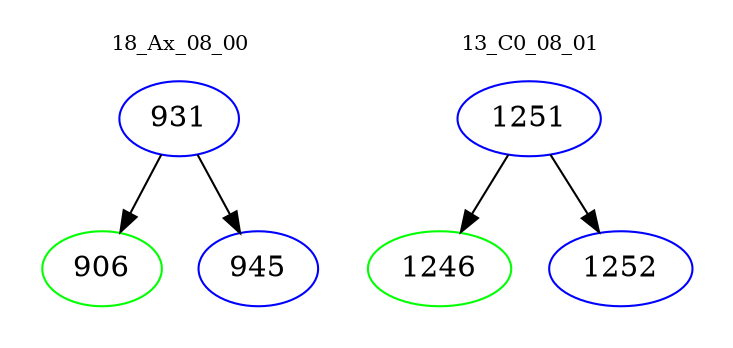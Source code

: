 digraph{
subgraph cluster_0 {
color = white
label = "18_Ax_08_00";
fontsize=10;
T0_931 [label="931", color="blue"]
T0_931 -> T0_906 [color="black"]
T0_906 [label="906", color="green"]
T0_931 -> T0_945 [color="black"]
T0_945 [label="945", color="blue"]
}
subgraph cluster_1 {
color = white
label = "13_C0_08_01";
fontsize=10;
T1_1251 [label="1251", color="blue"]
T1_1251 -> T1_1246 [color="black"]
T1_1246 [label="1246", color="green"]
T1_1251 -> T1_1252 [color="black"]
T1_1252 [label="1252", color="blue"]
}
}
